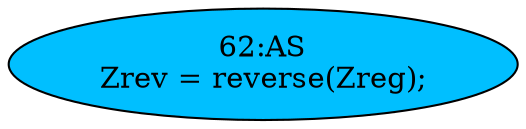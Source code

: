 strict digraph "" {
	node [label="\N"];
	"62:AS"	 [ast="<pyverilog.vparser.ast.Assign object at 0x7fd311d60590>",
		def_var="['Zrev']",
		fillcolor=deepskyblue,
		label="62:AS
Zrev = reverse(Zreg);",
		statements="[]",
		style=filled,
		typ=Assign,
		use_var="['reverse', 'Zreg']"];
}
